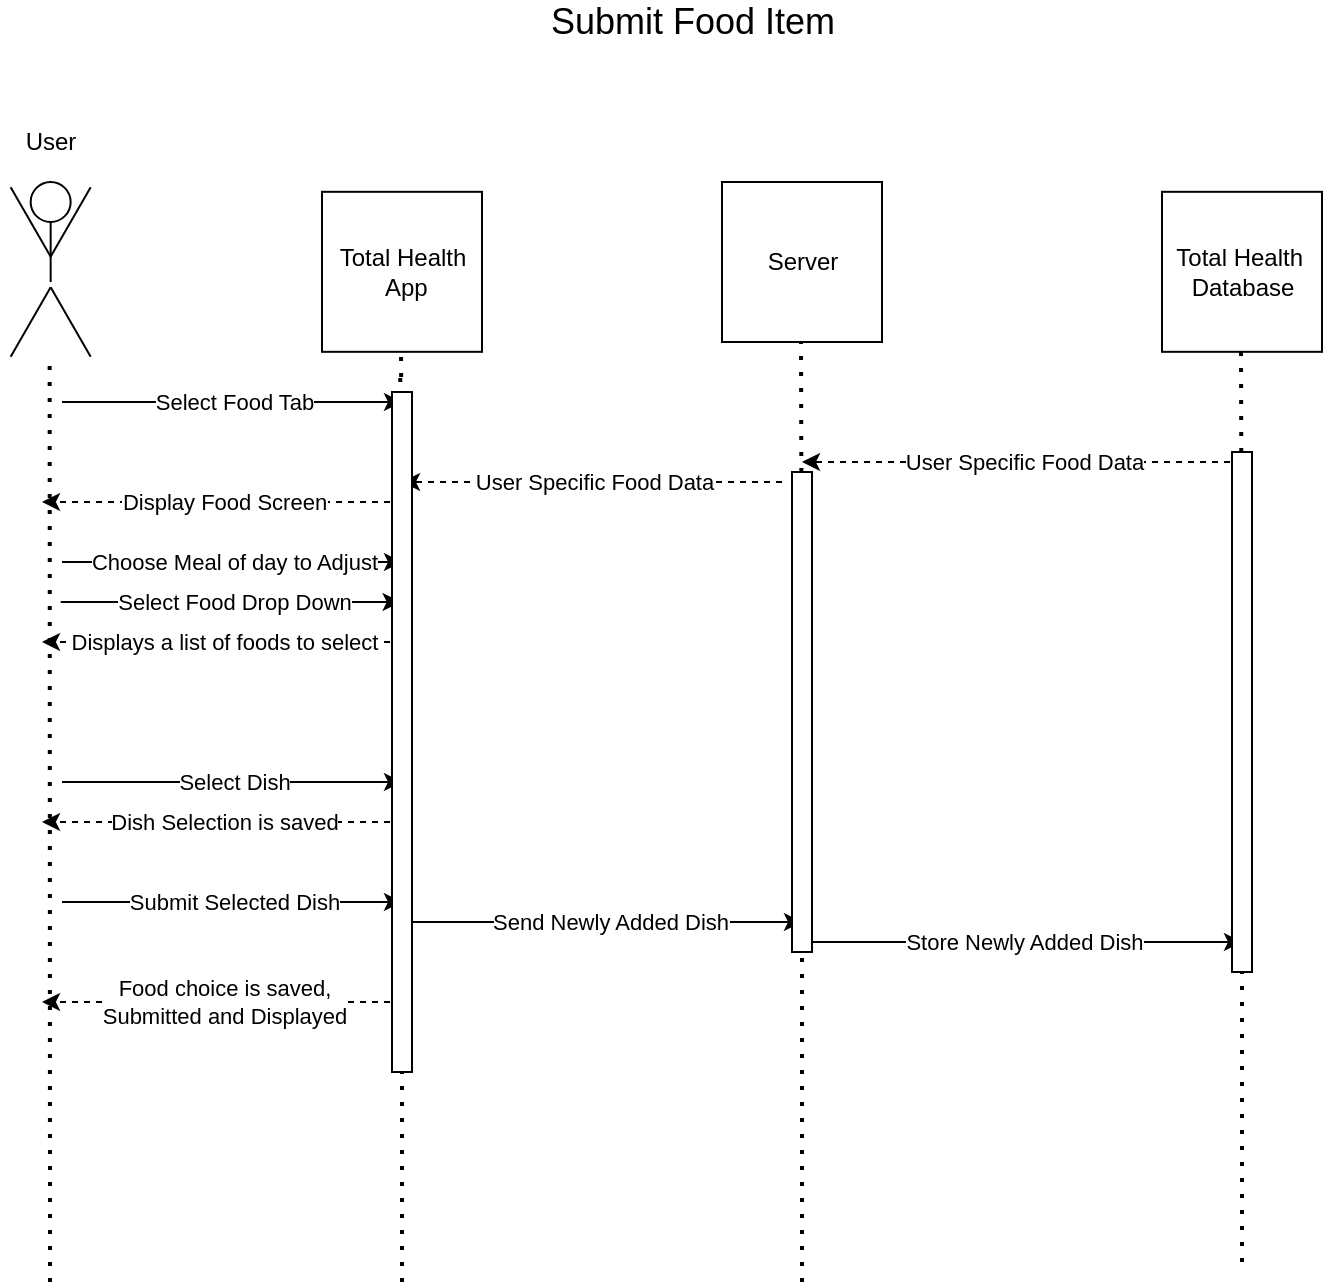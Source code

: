 <mxfile version="15.8.7" type="device"><diagram id="kgpKYQtTHZ0yAKxKKP6v" name="Page-1"><mxGraphModel dx="1102" dy="1025" grid="1" gridSize="10" guides="1" tooltips="1" connect="1" arrows="1" fold="1" page="1" pageScale="1" pageWidth="850" pageHeight="1100" math="0" shadow="0"><root><mxCell id="0"/><mxCell id="1" parent="0"/><mxCell id="qvvKa7V1BQvysItHe17o-1" value="" style="group" vertex="1" connectable="0" parent="1"><mxGeometry x="80.0" y="150" width="48.66" height="89.821" as="geometry"/></mxCell><mxCell id="qvvKa7V1BQvysItHe17o-2" value="" style="ellipse;whiteSpace=wrap;html=1;aspect=fixed;fillColor=none;" vertex="1" parent="qvvKa7V1BQvysItHe17o-1"><mxGeometry x="14.33" width="20" height="20" as="geometry"/></mxCell><mxCell id="qvvKa7V1BQvysItHe17o-3" value="" style="line;strokeWidth=1;direction=south;html=1;fillColor=none;" vertex="1" parent="qvvKa7V1BQvysItHe17o-1"><mxGeometry x="19.33" y="20" width="10" height="30" as="geometry"/></mxCell><mxCell id="qvvKa7V1BQvysItHe17o-4" value="" style="line;strokeWidth=1;direction=south;html=1;fillColor=none;rotation=30;" vertex="1" parent="qvvKa7V1BQvysItHe17o-1"><mxGeometry x="9.33" y="50" width="10" height="40" as="geometry"/></mxCell><mxCell id="qvvKa7V1BQvysItHe17o-5" value="" style="line;strokeWidth=1;direction=south;html=1;fillColor=none;rotation=-30;" vertex="1" parent="qvvKa7V1BQvysItHe17o-1"><mxGeometry x="29.33" y="50" width="10" height="40" as="geometry"/></mxCell><mxCell id="qvvKa7V1BQvysItHe17o-6" value="" style="line;strokeWidth=1;direction=south;html=1;fillColor=none;rotation=-150;" vertex="1" parent="qvvKa7V1BQvysItHe17o-1"><mxGeometry x="29.33" y="-0.001" width="10" height="40" as="geometry"/></mxCell><mxCell id="qvvKa7V1BQvysItHe17o-7" value="" style="line;strokeWidth=1;direction=south;html=1;fillColor=none;rotation=-210;" vertex="1" parent="qvvKa7V1BQvysItHe17o-1"><mxGeometry x="9.33" y="-0.001" width="10" height="40" as="geometry"/></mxCell><mxCell id="qvvKa7V1BQvysItHe17o-8" value="" style="whiteSpace=wrap;html=1;aspect=fixed;strokeWidth=1;fillColor=none;" vertex="1" parent="1"><mxGeometry x="240" y="154.91" width="80" height="80" as="geometry"/></mxCell><mxCell id="qvvKa7V1BQvysItHe17o-9" value="" style="whiteSpace=wrap;html=1;aspect=fixed;strokeWidth=1;fillColor=none;" vertex="1" parent="1"><mxGeometry x="440" y="150" width="80" height="80" as="geometry"/></mxCell><mxCell id="qvvKa7V1BQvysItHe17o-10" value="" style="whiteSpace=wrap;html=1;aspect=fixed;strokeWidth=1;fillColor=none;" vertex="1" parent="1"><mxGeometry x="660" y="154.91" width="80" height="80" as="geometry"/></mxCell><mxCell id="qvvKa7V1BQvysItHe17o-11" value="" style="endArrow=none;dashed=1;html=1;dashPattern=1 3;strokeWidth=2;rounded=0;" edge="1" parent="1"><mxGeometry width="50" height="50" relative="1" as="geometry"><mxPoint x="104.0" y="700" as="sourcePoint"/><mxPoint x="103.83" y="239.82" as="targetPoint"/></mxGeometry></mxCell><mxCell id="qvvKa7V1BQvysItHe17o-12" value="" style="endArrow=none;dashed=1;html=1;dashPattern=1 3;strokeWidth=2;rounded=0;startArrow=none;" edge="1" parent="1"><mxGeometry width="50" height="50" relative="1" as="geometry"><mxPoint x="279.579" y="247.5" as="sourcePoint"/><mxPoint x="279.5" y="234.91" as="targetPoint"/></mxGeometry></mxCell><mxCell id="qvvKa7V1BQvysItHe17o-13" value="" style="endArrow=none;dashed=1;html=1;dashPattern=1 3;strokeWidth=2;rounded=0;startArrow=none;" edge="1" parent="1" source="qvvKa7V1BQvysItHe17o-53"><mxGeometry width="50" height="50" relative="1" as="geometry"><mxPoint x="480" y="700" as="sourcePoint"/><mxPoint x="479.5" y="230" as="targetPoint"/></mxGeometry></mxCell><mxCell id="qvvKa7V1BQvysItHe17o-14" value="" style="endArrow=none;dashed=1;html=1;dashPattern=1 3;strokeWidth=2;rounded=0;startArrow=none;" edge="1" parent="1" source="qvvKa7V1BQvysItHe17o-55"><mxGeometry width="50" height="50" relative="1" as="geometry"><mxPoint x="700" y="690" as="sourcePoint"/><mxPoint x="699.5" y="234.91" as="targetPoint"/></mxGeometry></mxCell><mxCell id="qvvKa7V1BQvysItHe17o-15" value="Total Health&lt;br&gt;&amp;nbsp;App" style="text;html=1;resizable=0;autosize=1;align=center;verticalAlign=middle;points=[];fillColor=none;strokeColor=none;rounded=0;" vertex="1" parent="1"><mxGeometry x="240" y="179.91" width="80" height="30" as="geometry"/></mxCell><mxCell id="qvvKa7V1BQvysItHe17o-16" value="Server" style="text;html=1;resizable=0;autosize=1;align=center;verticalAlign=middle;points=[];fillColor=none;strokeColor=none;rounded=0;" vertex="1" parent="1"><mxGeometry x="455" y="180" width="50" height="20" as="geometry"/></mxCell><mxCell id="qvvKa7V1BQvysItHe17o-17" value="Total Health&amp;nbsp;&lt;br&gt;Database" style="text;html=1;resizable=0;autosize=1;align=center;verticalAlign=middle;points=[];fillColor=none;strokeColor=none;rounded=0;" vertex="1" parent="1"><mxGeometry x="660" y="179.91" width="80" height="30" as="geometry"/></mxCell><mxCell id="qvvKa7V1BQvysItHe17o-18" value="User" style="text;html=1;resizable=0;autosize=1;align=center;verticalAlign=middle;points=[];fillColor=none;strokeColor=none;rounded=0;" vertex="1" parent="1"><mxGeometry x="84.33" y="120" width="40" height="20" as="geometry"/></mxCell><mxCell id="qvvKa7V1BQvysItHe17o-19" value="" style="endArrow=classic;html=1;rounded=0;" edge="1" parent="1"><mxGeometry relative="1" as="geometry"><mxPoint x="110" y="260" as="sourcePoint"/><mxPoint x="280" y="260" as="targetPoint"/></mxGeometry></mxCell><mxCell id="qvvKa7V1BQvysItHe17o-20" value="Select Food Tab" style="edgeLabel;resizable=0;html=1;align=center;verticalAlign=middle;strokeWidth=1;fillColor=none;" connectable="0" vertex="1" parent="qvvKa7V1BQvysItHe17o-19"><mxGeometry relative="1" as="geometry"><mxPoint x="1" as="offset"/></mxGeometry></mxCell><mxCell id="qvvKa7V1BQvysItHe17o-21" value="" style="endArrow=classic;html=1;rounded=0;dashed=1;" edge="1" parent="1"><mxGeometry relative="1" as="geometry"><mxPoint x="280" y="310" as="sourcePoint"/><mxPoint x="100" y="310" as="targetPoint"/></mxGeometry></mxCell><mxCell id="qvvKa7V1BQvysItHe17o-22" value="Display Food Screen" style="edgeLabel;resizable=0;html=1;align=center;verticalAlign=middle;strokeWidth=1;fillColor=none;" connectable="0" vertex="1" parent="qvvKa7V1BQvysItHe17o-21"><mxGeometry relative="1" as="geometry"><mxPoint x="1" as="offset"/></mxGeometry></mxCell><mxCell id="qvvKa7V1BQvysItHe17o-23" value="" style="endArrow=none;dashed=1;html=1;dashPattern=1 3;strokeWidth=2;rounded=0;" edge="1" parent="1"><mxGeometry width="50" height="50" relative="1" as="geometry"><mxPoint x="280" y="700" as="sourcePoint"/><mxPoint x="280" y="290" as="targetPoint"/></mxGeometry></mxCell><mxCell id="qvvKa7V1BQvysItHe17o-24" value="" style="endArrow=none;dashed=1;html=1;dashPattern=1 3;strokeWidth=2;rounded=0;startArrow=none;" edge="1" parent="1"><mxGeometry width="50" height="50" relative="1" as="geometry"><mxPoint x="279.672" y="290" as="sourcePoint"/><mxPoint x="279.115" y="247.5" as="targetPoint"/></mxGeometry></mxCell><mxCell id="qvvKa7V1BQvysItHe17o-25" value="&lt;font style=&quot;font-size: 18px&quot;&gt;Submit Food Item&lt;/font&gt;" style="text;html=1;resizable=0;autosize=1;align=center;verticalAlign=middle;points=[];fillColor=none;strokeColor=none;rounded=0;" vertex="1" parent="1"><mxGeometry x="345" y="60" width="160" height="20" as="geometry"/></mxCell><mxCell id="qvvKa7V1BQvysItHe17o-26" value="" style="endArrow=classic;html=1;rounded=0;dashed=1;" edge="1" parent="1"><mxGeometry relative="1" as="geometry"><mxPoint x="470" y="300" as="sourcePoint"/><mxPoint x="280" y="300" as="targetPoint"/></mxGeometry></mxCell><mxCell id="qvvKa7V1BQvysItHe17o-27" value="User Specific Food Data" style="edgeLabel;resizable=0;html=1;align=center;verticalAlign=middle;strokeWidth=1;fillColor=none;" connectable="0" vertex="1" parent="qvvKa7V1BQvysItHe17o-26"><mxGeometry relative="1" as="geometry"><mxPoint x="1" as="offset"/></mxGeometry></mxCell><mxCell id="qvvKa7V1BQvysItHe17o-28" value="" style="endArrow=classic;html=1;rounded=0;dashed=1;" edge="1" parent="1"><mxGeometry relative="1" as="geometry"><mxPoint x="700" y="290" as="sourcePoint"/><mxPoint x="480" y="290" as="targetPoint"/></mxGeometry></mxCell><mxCell id="qvvKa7V1BQvysItHe17o-29" value="User Specific Food Data" style="edgeLabel;resizable=0;html=1;align=center;verticalAlign=middle;strokeWidth=1;fillColor=none;" connectable="0" vertex="1" parent="qvvKa7V1BQvysItHe17o-28"><mxGeometry relative="1" as="geometry"><mxPoint x="1" as="offset"/></mxGeometry></mxCell><mxCell id="qvvKa7V1BQvysItHe17o-30" value="" style="endArrow=classic;html=1;rounded=0;" edge="1" parent="1"><mxGeometry relative="1" as="geometry"><mxPoint x="110" y="340" as="sourcePoint"/><mxPoint x="280" y="340" as="targetPoint"/></mxGeometry></mxCell><mxCell id="qvvKa7V1BQvysItHe17o-31" value="Choose Meal of day to Adjust" style="edgeLabel;resizable=0;html=1;align=center;verticalAlign=middle;strokeWidth=1;fillColor=none;" connectable="0" vertex="1" parent="qvvKa7V1BQvysItHe17o-30"><mxGeometry relative="1" as="geometry"><mxPoint x="1" as="offset"/></mxGeometry></mxCell><mxCell id="qvvKa7V1BQvysItHe17o-32" value="" style="endArrow=classic;html=1;rounded=0;" edge="1" parent="1"><mxGeometry relative="1" as="geometry"><mxPoint x="109.33" y="360" as="sourcePoint"/><mxPoint x="279.33" y="360" as="targetPoint"/></mxGeometry></mxCell><mxCell id="qvvKa7V1BQvysItHe17o-33" value="Select Food Drop Down" style="edgeLabel;resizable=0;html=1;align=center;verticalAlign=middle;strokeWidth=1;fillColor=none;" connectable="0" vertex="1" parent="qvvKa7V1BQvysItHe17o-32"><mxGeometry relative="1" as="geometry"><mxPoint x="1" as="offset"/></mxGeometry></mxCell><mxCell id="qvvKa7V1BQvysItHe17o-34" value="" style="endArrow=classic;html=1;rounded=0;" edge="1" parent="1"><mxGeometry relative="1" as="geometry"><mxPoint x="110.0" y="450" as="sourcePoint"/><mxPoint x="280.0" y="450" as="targetPoint"/></mxGeometry></mxCell><mxCell id="qvvKa7V1BQvysItHe17o-35" value="Select Dish" style="edgeLabel;resizable=0;html=1;align=center;verticalAlign=middle;strokeWidth=1;fillColor=none;" connectable="0" vertex="1" parent="qvvKa7V1BQvysItHe17o-34"><mxGeometry relative="1" as="geometry"><mxPoint x="1" as="offset"/></mxGeometry></mxCell><mxCell id="qvvKa7V1BQvysItHe17o-36" value="" style="endArrow=classic;html=1;rounded=0;" edge="1" parent="1"><mxGeometry relative="1" as="geometry"><mxPoint x="110" y="510" as="sourcePoint"/><mxPoint x="280" y="510" as="targetPoint"/></mxGeometry></mxCell><mxCell id="qvvKa7V1BQvysItHe17o-37" value="Submit Selected Dish" style="edgeLabel;resizable=0;html=1;align=center;verticalAlign=middle;strokeWidth=1;fillColor=none;" connectable="0" vertex="1" parent="qvvKa7V1BQvysItHe17o-36"><mxGeometry relative="1" as="geometry"><mxPoint x="1" as="offset"/></mxGeometry></mxCell><mxCell id="qvvKa7V1BQvysItHe17o-40" value="" style="endArrow=classic;html=1;rounded=0;dashed=1;" edge="1" parent="1"><mxGeometry relative="1" as="geometry"><mxPoint x="280" y="380" as="sourcePoint"/><mxPoint x="100" y="380" as="targetPoint"/></mxGeometry></mxCell><mxCell id="qvvKa7V1BQvysItHe17o-41" value="Displays a list of foods to select" style="edgeLabel;resizable=0;html=1;align=center;verticalAlign=middle;strokeWidth=1;fillColor=none;" connectable="0" vertex="1" parent="qvvKa7V1BQvysItHe17o-40"><mxGeometry relative="1" as="geometry"><mxPoint x="1" as="offset"/></mxGeometry></mxCell><mxCell id="qvvKa7V1BQvysItHe17o-42" value="" style="endArrow=classic;html=1;rounded=0;dashed=1;" edge="1" parent="1"><mxGeometry relative="1" as="geometry"><mxPoint x="280" y="470" as="sourcePoint"/><mxPoint x="100" y="470" as="targetPoint"/></mxGeometry></mxCell><mxCell id="qvvKa7V1BQvysItHe17o-43" value="Dish Selection is saved" style="edgeLabel;resizable=0;html=1;align=center;verticalAlign=middle;strokeWidth=1;fillColor=none;" connectable="0" vertex="1" parent="qvvKa7V1BQvysItHe17o-42"><mxGeometry relative="1" as="geometry"><mxPoint x="1" as="offset"/></mxGeometry></mxCell><mxCell id="qvvKa7V1BQvysItHe17o-44" value="" style="endArrow=classic;html=1;rounded=0;dashed=1;" edge="1" parent="1"><mxGeometry relative="1" as="geometry"><mxPoint x="280" y="560" as="sourcePoint"/><mxPoint x="100" y="560" as="targetPoint"/></mxGeometry></mxCell><mxCell id="qvvKa7V1BQvysItHe17o-45" value="Food choice is saved,&lt;br&gt;Submitted and Displayed" style="edgeLabel;resizable=0;html=1;align=center;verticalAlign=middle;strokeWidth=1;fillColor=none;" connectable="0" vertex="1" parent="qvvKa7V1BQvysItHe17o-44"><mxGeometry relative="1" as="geometry"><mxPoint x="1" as="offset"/></mxGeometry></mxCell><mxCell id="qvvKa7V1BQvysItHe17o-48" value="" style="endArrow=classic;html=1;rounded=0;" edge="1" parent="1"><mxGeometry relative="1" as="geometry"><mxPoint x="285" y="520" as="sourcePoint"/><mxPoint x="480" y="520" as="targetPoint"/></mxGeometry></mxCell><mxCell id="qvvKa7V1BQvysItHe17o-49" value="Send Newly Added Dish" style="edgeLabel;resizable=0;html=1;align=center;verticalAlign=middle;strokeWidth=1;fillColor=none;" connectable="0" vertex="1" parent="qvvKa7V1BQvysItHe17o-48"><mxGeometry relative="1" as="geometry"><mxPoint x="1" as="offset"/></mxGeometry></mxCell><mxCell id="qvvKa7V1BQvysItHe17o-50" value="" style="endArrow=classic;html=1;rounded=0;" edge="1" parent="1"><mxGeometry relative="1" as="geometry"><mxPoint x="480" y="530" as="sourcePoint"/><mxPoint x="700" y="530" as="targetPoint"/></mxGeometry></mxCell><mxCell id="qvvKa7V1BQvysItHe17o-51" value="Store Newly Added Dish" style="edgeLabel;resizable=0;html=1;align=center;verticalAlign=middle;strokeWidth=1;fillColor=none;" connectable="0" vertex="1" parent="qvvKa7V1BQvysItHe17o-50"><mxGeometry relative="1" as="geometry"><mxPoint x="1" as="offset"/></mxGeometry></mxCell><mxCell id="qvvKa7V1BQvysItHe17o-52" value="" style="rounded=0;whiteSpace=wrap;html=1;rotation=-90;" vertex="1" parent="1"><mxGeometry x="110" y="420" width="340" height="10" as="geometry"/></mxCell><mxCell id="qvvKa7V1BQvysItHe17o-53" value="" style="rounded=0;whiteSpace=wrap;html=1;rotation=-90;" vertex="1" parent="1"><mxGeometry x="360" y="410" width="240" height="10" as="geometry"/></mxCell><mxCell id="qvvKa7V1BQvysItHe17o-54" value="" style="endArrow=none;dashed=1;html=1;dashPattern=1 3;strokeWidth=2;rounded=0;startArrow=none;" edge="1" parent="1" target="qvvKa7V1BQvysItHe17o-53"><mxGeometry width="50" height="50" relative="1" as="geometry"><mxPoint x="480" y="700" as="sourcePoint"/><mxPoint x="479.5" y="230" as="targetPoint"/></mxGeometry></mxCell><mxCell id="qvvKa7V1BQvysItHe17o-55" value="" style="rounded=0;whiteSpace=wrap;html=1;rotation=-90;" vertex="1" parent="1"><mxGeometry x="570" y="410" width="260" height="10" as="geometry"/></mxCell><mxCell id="qvvKa7V1BQvysItHe17o-56" value="" style="endArrow=none;dashed=1;html=1;dashPattern=1 3;strokeWidth=2;rounded=0;startArrow=none;" edge="1" parent="1" target="qvvKa7V1BQvysItHe17o-55"><mxGeometry width="50" height="50" relative="1" as="geometry"><mxPoint x="700" y="690" as="sourcePoint"/><mxPoint x="699.5" y="234.91" as="targetPoint"/></mxGeometry></mxCell></root></mxGraphModel></diagram></mxfile>
